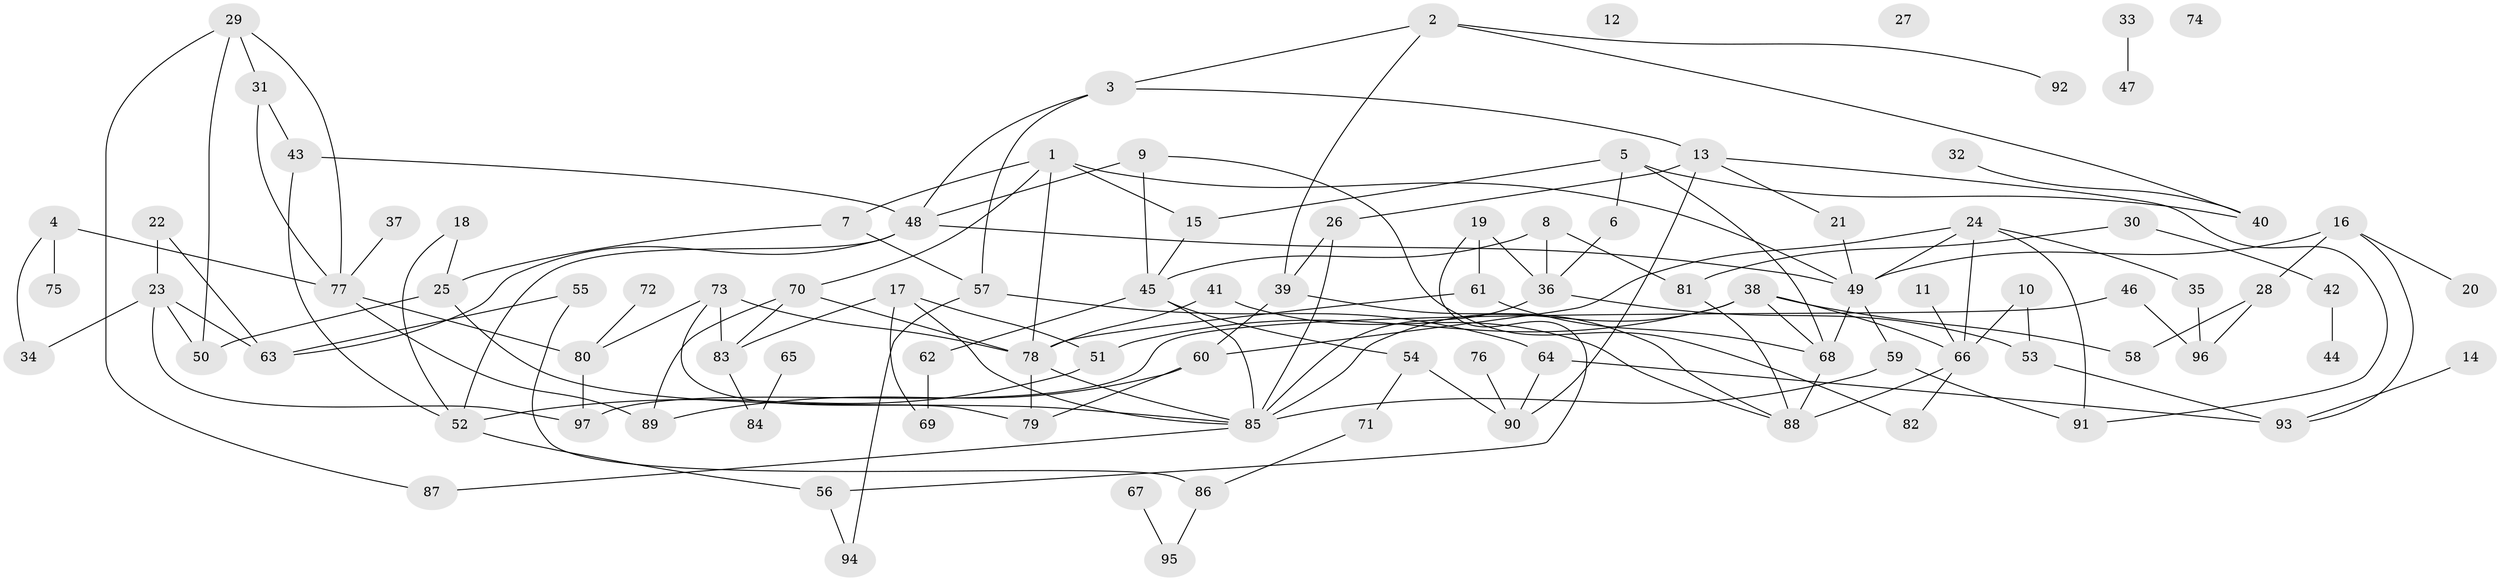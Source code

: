 // Generated by graph-tools (version 1.1) at 2025/49/03/09/25 03:49:05]
// undirected, 97 vertices, 147 edges
graph export_dot {
graph [start="1"]
  node [color=gray90,style=filled];
  1;
  2;
  3;
  4;
  5;
  6;
  7;
  8;
  9;
  10;
  11;
  12;
  13;
  14;
  15;
  16;
  17;
  18;
  19;
  20;
  21;
  22;
  23;
  24;
  25;
  26;
  27;
  28;
  29;
  30;
  31;
  32;
  33;
  34;
  35;
  36;
  37;
  38;
  39;
  40;
  41;
  42;
  43;
  44;
  45;
  46;
  47;
  48;
  49;
  50;
  51;
  52;
  53;
  54;
  55;
  56;
  57;
  58;
  59;
  60;
  61;
  62;
  63;
  64;
  65;
  66;
  67;
  68;
  69;
  70;
  71;
  72;
  73;
  74;
  75;
  76;
  77;
  78;
  79;
  80;
  81;
  82;
  83;
  84;
  85;
  86;
  87;
  88;
  89;
  90;
  91;
  92;
  93;
  94;
  95;
  96;
  97;
  1 -- 7;
  1 -- 15;
  1 -- 49;
  1 -- 70;
  1 -- 78;
  2 -- 3;
  2 -- 39;
  2 -- 40;
  2 -- 92;
  3 -- 13;
  3 -- 48;
  3 -- 57;
  4 -- 34;
  4 -- 75;
  4 -- 77;
  5 -- 6;
  5 -- 15;
  5 -- 40;
  5 -- 68;
  6 -- 36;
  7 -- 25;
  7 -- 57;
  8 -- 36;
  8 -- 45;
  8 -- 81;
  9 -- 45;
  9 -- 48;
  9 -- 82;
  10 -- 53;
  10 -- 66;
  11 -- 66;
  13 -- 21;
  13 -- 26;
  13 -- 90;
  13 -- 91;
  14 -- 93;
  15 -- 45;
  16 -- 20;
  16 -- 28;
  16 -- 49;
  16 -- 93;
  17 -- 51;
  17 -- 69;
  17 -- 83;
  17 -- 85;
  18 -- 25;
  18 -- 52;
  19 -- 36;
  19 -- 56;
  19 -- 61;
  21 -- 49;
  22 -- 23;
  22 -- 63;
  23 -- 34;
  23 -- 50;
  23 -- 63;
  23 -- 97;
  24 -- 35;
  24 -- 49;
  24 -- 60;
  24 -- 66;
  24 -- 91;
  25 -- 50;
  25 -- 85;
  26 -- 39;
  26 -- 85;
  28 -- 58;
  28 -- 96;
  29 -- 31;
  29 -- 50;
  29 -- 77;
  29 -- 87;
  30 -- 42;
  30 -- 81;
  31 -- 43;
  31 -- 77;
  32 -- 40;
  33 -- 47;
  35 -- 96;
  36 -- 53;
  36 -- 85;
  37 -- 77;
  38 -- 51;
  38 -- 58;
  38 -- 66;
  38 -- 68;
  38 -- 85;
  39 -- 60;
  39 -- 88;
  41 -- 78;
  41 -- 88;
  42 -- 44;
  43 -- 48;
  43 -- 52;
  45 -- 54;
  45 -- 62;
  45 -- 85;
  46 -- 96;
  46 -- 97;
  48 -- 49;
  48 -- 52;
  48 -- 63;
  49 -- 59;
  49 -- 68;
  51 -- 52;
  52 -- 56;
  53 -- 93;
  54 -- 71;
  54 -- 90;
  55 -- 63;
  55 -- 86;
  56 -- 94;
  57 -- 64;
  57 -- 94;
  59 -- 85;
  59 -- 91;
  60 -- 79;
  60 -- 89;
  61 -- 68;
  61 -- 78;
  62 -- 69;
  64 -- 90;
  64 -- 93;
  65 -- 84;
  66 -- 82;
  66 -- 88;
  67 -- 95;
  68 -- 88;
  70 -- 78;
  70 -- 83;
  70 -- 89;
  71 -- 86;
  72 -- 80;
  73 -- 78;
  73 -- 79;
  73 -- 80;
  73 -- 83;
  76 -- 90;
  77 -- 80;
  77 -- 89;
  78 -- 79;
  78 -- 85;
  80 -- 97;
  81 -- 88;
  83 -- 84;
  85 -- 87;
  86 -- 95;
}
